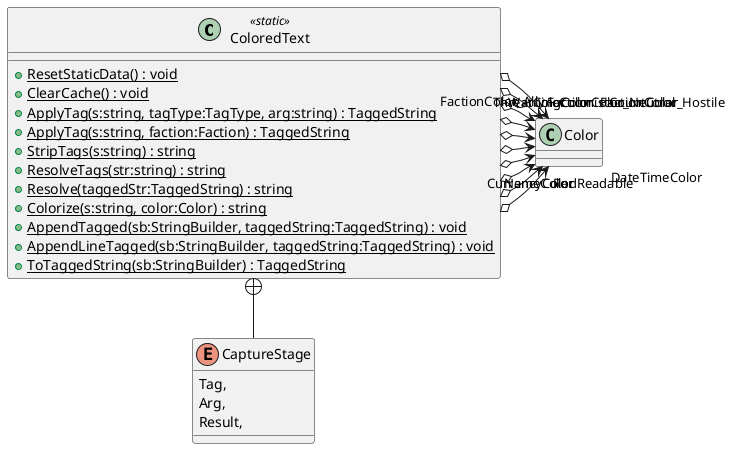 @startuml
class ColoredText <<static>> {
    + {static} ResetStaticData() : void
    + {static} ClearCache() : void
    + {static} ApplyTag(s:string, tagType:TagType, arg:string) : TaggedString
    + {static} ApplyTag(s:string, faction:Faction) : TaggedString
    + {static} StripTags(s:string) : string
    + {static} ResolveTags(str:string) : string
    + {static} Resolve(taggedStr:TaggedString) : string
    + {static} Colorize(s:string, color:Color) : string
    + {static} AppendTagged(sb:StringBuilder, taggedString:TaggedString) : void
    + {static} AppendLineTagged(sb:StringBuilder, taggedString:TaggedString) : void
    + {static} ToTaggedString(sb:StringBuilder) : TaggedString
}
enum CaptureStage {
    Tag,
    Arg,
    Result,
}
ColoredText o-> "RedReadable" Color
ColoredText o-> "NameColor" Color
ColoredText o-> "CurrencyColor" Color
ColoredText o-> "DateTimeColor" Color
ColoredText o-> "FactionColor_Ally" Color
ColoredText o-> "FactionColor_Hostile" Color
ColoredText o-> "ThreatColor" Color
ColoredText o-> "FactionColor_Neutral" Color
ColoredText o-> "WarningColor" Color
ColoredText o-> "ColonistCountColor" Color
ColoredText +-- CaptureStage
@enduml
